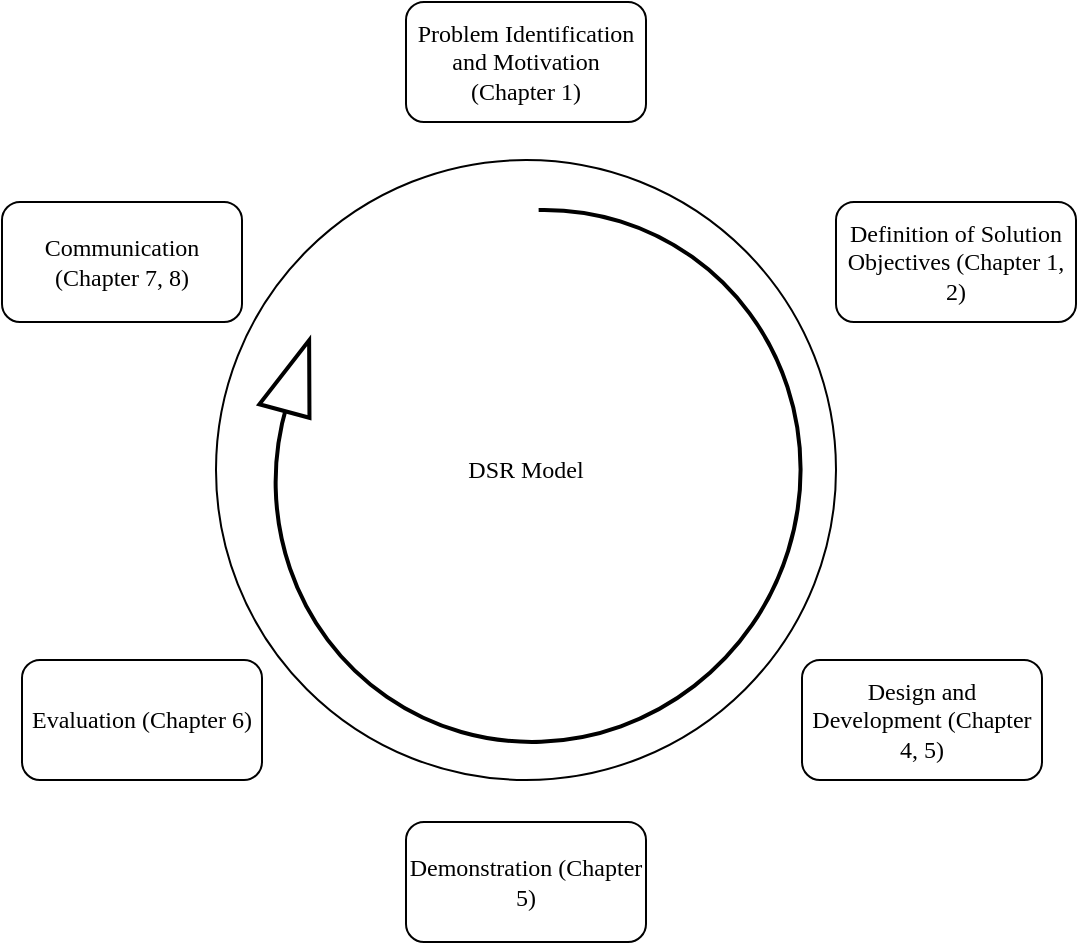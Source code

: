 <mxfile version="26.0.4">
  <diagram name="Seite-1" id="Q6mDMwci4hGe6dcxtgbh">
    <mxGraphModel dx="1434" dy="836" grid="1" gridSize="10" guides="1" tooltips="1" connect="1" arrows="1" fold="1" page="1" pageScale="1" pageWidth="583" pageHeight="827" math="0" shadow="0">
      <root>
        <mxCell id="0" />
        <mxCell id="1" parent="0" />
        <mxCell id="xUXN_BaWoNCwWtfrsrg5-1" value="DSR Model" style="ellipse;whiteSpace=wrap;html=1;aspect=fixed;fontFamily=Times New Roman;" parent="1" vertex="1">
          <mxGeometry x="137" y="259" width="310" height="310" as="geometry" />
        </mxCell>
        <mxCell id="xUXN_BaWoNCwWtfrsrg5-2" value="Problem Identification and Motivation (Chapter 1)" style="rounded=1;whiteSpace=wrap;html=1;fontFamily=Times New Roman;" parent="1" vertex="1">
          <mxGeometry x="232" y="180" width="120" height="60" as="geometry" />
        </mxCell>
        <mxCell id="xUXN_BaWoNCwWtfrsrg5-3" value="Definition of Solution Objectives (Chapter 1, 2)" style="rounded=1;whiteSpace=wrap;html=1;fontFamily=Times New Roman;" parent="1" vertex="1">
          <mxGeometry x="447" y="280" width="120" height="60" as="geometry" />
        </mxCell>
        <mxCell id="xUXN_BaWoNCwWtfrsrg5-4" value="Design and Development (Chapter 4, 5)" style="rounded=1;whiteSpace=wrap;html=1;fontFamily=Times New Roman;" parent="1" vertex="1">
          <mxGeometry x="430" y="509" width="120" height="60" as="geometry" />
        </mxCell>
        <mxCell id="xUXN_BaWoNCwWtfrsrg5-5" value="Demonstration (Chapter 5)" style="rounded=1;whiteSpace=wrap;html=1;fontFamily=Times New Roman;" parent="1" vertex="1">
          <mxGeometry x="232" y="590" width="120" height="60" as="geometry" />
        </mxCell>
        <mxCell id="xUXN_BaWoNCwWtfrsrg5-6" value="Evaluation (Chapter 6)" style="rounded=1;whiteSpace=wrap;html=1;fontFamily=Times New Roman;" parent="1" vertex="1">
          <mxGeometry x="40" y="509" width="120" height="60" as="geometry" />
        </mxCell>
        <mxCell id="xUXN_BaWoNCwWtfrsrg5-7" value="Communication (Chapter 7, 8)" style="rounded=1;whiteSpace=wrap;html=1;fontFamily=Times New Roman;" parent="1" vertex="1">
          <mxGeometry x="30" y="280" width="120" height="60" as="geometry" />
        </mxCell>
        <mxCell id="xUXN_BaWoNCwWtfrsrg5-8" value="" style="verticalLabelPosition=bottom;html=1;verticalAlign=top;strokeWidth=2;shape=mxgraph.lean_mapping.physical_pull;pointerEvents=1;rotation=-150;flipV=1;fontFamily=Times New Roman;" parent="1" vertex="1">
          <mxGeometry x="160" y="280" width="270" height="270" as="geometry" />
        </mxCell>
      </root>
    </mxGraphModel>
  </diagram>
</mxfile>
